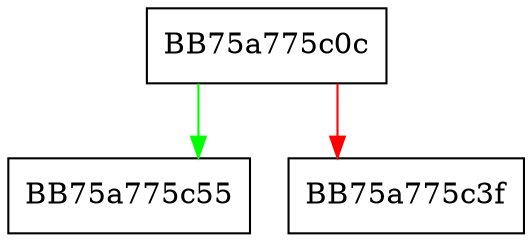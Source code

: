 digraph __acrt_RtlGenRandom {
  node [shape="box"];
  graph [splines=ortho];
  BB75a775c0c -> BB75a775c55 [color="green"];
  BB75a775c0c -> BB75a775c3f [color="red"];
}